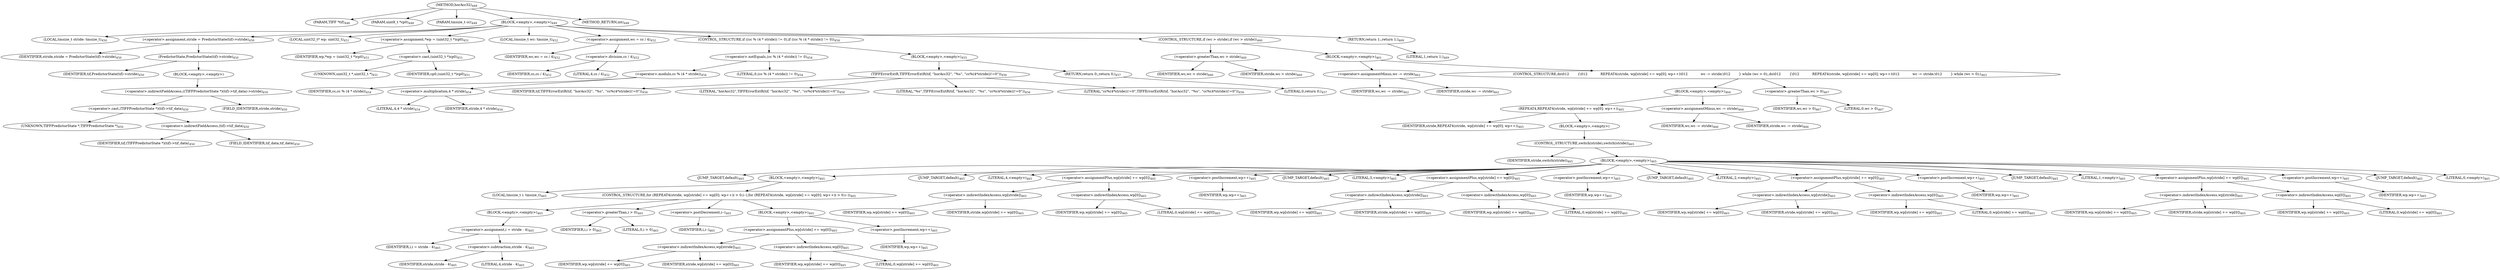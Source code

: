 digraph "horAcc32" {  
"37032" [label = <(METHOD,horAcc32)<SUB>448</SUB>> ]
"37033" [label = <(PARAM,TIFF *tif)<SUB>448</SUB>> ]
"37034" [label = <(PARAM,uint8_t *cp0)<SUB>448</SUB>> ]
"37035" [label = <(PARAM,tmsize_t cc)<SUB>448</SUB>> ]
"37036" [label = <(BLOCK,&lt;empty&gt;,&lt;empty&gt;)<SUB>449</SUB>> ]
"37037" [label = <(LOCAL,tmsize_t stride: tmsize_t)<SUB>450</SUB>> ]
"37038" [label = <(&lt;operator&gt;.assignment,stride = PredictorState(tif)-&gt;stride)<SUB>450</SUB>> ]
"37039" [label = <(IDENTIFIER,stride,stride = PredictorState(tif)-&gt;stride)<SUB>450</SUB>> ]
"37040" [label = <(PredictorState,PredictorState(tif)-&gt;stride)<SUB>450</SUB>> ]
"37041" [label = <(IDENTIFIER,tif,PredictorState(tif)-&gt;stride)<SUB>450</SUB>> ]
"37042" [label = <(BLOCK,&lt;empty&gt;,&lt;empty&gt;)> ]
"37043" [label = <(&lt;operator&gt;.indirectFieldAccess,((TIFFPredictorState *)(tif)-&gt;tif_data)-&gt;stride)<SUB>450</SUB>> ]
"37044" [label = <(&lt;operator&gt;.cast,(TIFFPredictorState *)(tif)-&gt;tif_data)<SUB>450</SUB>> ]
"37045" [label = <(UNKNOWN,TIFFPredictorState *,TIFFPredictorState *)<SUB>450</SUB>> ]
"37046" [label = <(&lt;operator&gt;.indirectFieldAccess,(tif)-&gt;tif_data)<SUB>450</SUB>> ]
"37047" [label = <(IDENTIFIER,tif,(TIFFPredictorState *)(tif)-&gt;tif_data)<SUB>450</SUB>> ]
"37048" [label = <(FIELD_IDENTIFIER,tif_data,tif_data)<SUB>450</SUB>> ]
"37049" [label = <(FIELD_IDENTIFIER,stride,stride)<SUB>450</SUB>> ]
"37050" [label = <(LOCAL,uint32_t* wp: uint32_t)<SUB>451</SUB>> ]
"37051" [label = <(&lt;operator&gt;.assignment,*wp = (uint32_t *)cp0)<SUB>451</SUB>> ]
"37052" [label = <(IDENTIFIER,wp,*wp = (uint32_t *)cp0)<SUB>451</SUB>> ]
"37053" [label = <(&lt;operator&gt;.cast,(uint32_t *)cp0)<SUB>451</SUB>> ]
"37054" [label = <(UNKNOWN,uint32_t *,uint32_t *)<SUB>451</SUB>> ]
"37055" [label = <(IDENTIFIER,cp0,(uint32_t *)cp0)<SUB>451</SUB>> ]
"37056" [label = <(LOCAL,tmsize_t wc: tmsize_t)<SUB>452</SUB>> ]
"37057" [label = <(&lt;operator&gt;.assignment,wc = cc / 4)<SUB>452</SUB>> ]
"37058" [label = <(IDENTIFIER,wc,wc = cc / 4)<SUB>452</SUB>> ]
"37059" [label = <(&lt;operator&gt;.division,cc / 4)<SUB>452</SUB>> ]
"37060" [label = <(IDENTIFIER,cc,cc / 4)<SUB>452</SUB>> ]
"37061" [label = <(LITERAL,4,cc / 4)<SUB>452</SUB>> ]
"37062" [label = <(CONTROL_STRUCTURE,if ((cc % (4 * stride)) != 0),if ((cc % (4 * stride)) != 0))<SUB>454</SUB>> ]
"37063" [label = <(&lt;operator&gt;.notEquals,(cc % (4 * stride)) != 0)<SUB>454</SUB>> ]
"37064" [label = <(&lt;operator&gt;.modulo,cc % (4 * stride))<SUB>454</SUB>> ]
"37065" [label = <(IDENTIFIER,cc,cc % (4 * stride))<SUB>454</SUB>> ]
"37066" [label = <(&lt;operator&gt;.multiplication,4 * stride)<SUB>454</SUB>> ]
"37067" [label = <(LITERAL,4,4 * stride)<SUB>454</SUB>> ]
"37068" [label = <(IDENTIFIER,stride,4 * stride)<SUB>454</SUB>> ]
"37069" [label = <(LITERAL,0,(cc % (4 * stride)) != 0)<SUB>454</SUB>> ]
"37070" [label = <(BLOCK,&lt;empty&gt;,&lt;empty&gt;)<SUB>455</SUB>> ]
"37071" [label = <(TIFFErrorExtR,TIFFErrorExtR(tif, &quot;horAcc32&quot;, &quot;%s&quot;, &quot;cc%(4*stride))!=0&quot;))<SUB>456</SUB>> ]
"37072" [label = <(IDENTIFIER,tif,TIFFErrorExtR(tif, &quot;horAcc32&quot;, &quot;%s&quot;, &quot;cc%(4*stride))!=0&quot;))<SUB>456</SUB>> ]
"37073" [label = <(LITERAL,&quot;horAcc32&quot;,TIFFErrorExtR(tif, &quot;horAcc32&quot;, &quot;%s&quot;, &quot;cc%(4*stride))!=0&quot;))<SUB>456</SUB>> ]
"37074" [label = <(LITERAL,&quot;%s&quot;,TIFFErrorExtR(tif, &quot;horAcc32&quot;, &quot;%s&quot;, &quot;cc%(4*stride))!=0&quot;))<SUB>456</SUB>> ]
"37075" [label = <(LITERAL,&quot;cc%(4*stride))!=0&quot;,TIFFErrorExtR(tif, &quot;horAcc32&quot;, &quot;%s&quot;, &quot;cc%(4*stride))!=0&quot;))<SUB>456</SUB>> ]
"37076" [label = <(RETURN,return 0;,return 0;)<SUB>457</SUB>> ]
"37077" [label = <(LITERAL,0,return 0;)<SUB>457</SUB>> ]
"37078" [label = <(CONTROL_STRUCTURE,if (wc &gt; stride),if (wc &gt; stride))<SUB>460</SUB>> ]
"37079" [label = <(&lt;operator&gt;.greaterThan,wc &gt; stride)<SUB>460</SUB>> ]
"37080" [label = <(IDENTIFIER,wc,wc &gt; stride)<SUB>460</SUB>> ]
"37081" [label = <(IDENTIFIER,stride,wc &gt; stride)<SUB>460</SUB>> ]
"37082" [label = <(BLOCK,&lt;empty&gt;,&lt;empty&gt;)<SUB>461</SUB>> ]
"37083" [label = <(&lt;operator&gt;.assignmentMinus,wc -= stride)<SUB>462</SUB>> ]
"37084" [label = <(IDENTIFIER,wc,wc -= stride)<SUB>462</SUB>> ]
"37085" [label = <(IDENTIFIER,stride,wc -= stride)<SUB>462</SUB>> ]
"37086" [label = <(CONTROL_STRUCTURE,do\012        {\012            REPEAT4(stride, wp[stride] += wp[0]; wp++)\012            wc -= stride;\012        } while (wc &gt; 0);,do\012        {\012            REPEAT4(stride, wp[stride] += wp[0]; wp++)\012            wc -= stride;\012        } while (wc &gt; 0);)<SUB>463</SUB>> ]
"37087" [label = <(BLOCK,&lt;empty&gt;,&lt;empty&gt;)<SUB>464</SUB>> ]
"37088" [label = <(REPEAT4,REPEAT4(stride, wp[stride] += wp[0]; wp++))<SUB>465</SUB>> ]
"37089" [label = <(IDENTIFIER,stride,REPEAT4(stride, wp[stride] += wp[0]; wp++))<SUB>465</SUB>> ]
"37090" [label = <(BLOCK,&lt;empty&gt;,&lt;empty&gt;)> ]
"37091" [label = <(CONTROL_STRUCTURE,switch(stride),switch(stride))<SUB>465</SUB>> ]
"37092" [label = <(IDENTIFIER,stride,switch(stride))<SUB>465</SUB>> ]
"37093" [label = <(BLOCK,&lt;empty&gt;,&lt;empty&gt;)<SUB>465</SUB>> ]
"37094" [label = <(JUMP_TARGET,default)<SUB>465</SUB>> ]
"37095" [label = <(BLOCK,&lt;empty&gt;,&lt;empty&gt;)<SUB>465</SUB>> ]
"37096" [label = <(LOCAL,tmsize_t i: tmsize_t)<SUB>465</SUB>> ]
"37097" [label = <(CONTROL_STRUCTURE,for (REPEAT4(stride, wp[stride] += wp[0]; wp++)i &gt; 0;i--),for (REPEAT4(stride, wp[stride] += wp[0]; wp++)i &gt; 0;i--))<SUB>465</SUB>> ]
"37098" [label = <(BLOCK,&lt;empty&gt;,&lt;empty&gt;)<SUB>465</SUB>> ]
"37099" [label = <(&lt;operator&gt;.assignment,i = stride - 4)<SUB>465</SUB>> ]
"37100" [label = <(IDENTIFIER,i,i = stride - 4)<SUB>465</SUB>> ]
"37101" [label = <(&lt;operator&gt;.subtraction,stride - 4)<SUB>465</SUB>> ]
"37102" [label = <(IDENTIFIER,stride,stride - 4)<SUB>465</SUB>> ]
"37103" [label = <(LITERAL,4,stride - 4)<SUB>465</SUB>> ]
"37104" [label = <(&lt;operator&gt;.greaterThan,i &gt; 0)<SUB>465</SUB>> ]
"37105" [label = <(IDENTIFIER,i,i &gt; 0)<SUB>465</SUB>> ]
"37106" [label = <(LITERAL,0,i &gt; 0)<SUB>465</SUB>> ]
"37107" [label = <(&lt;operator&gt;.postDecrement,i--)<SUB>465</SUB>> ]
"37108" [label = <(IDENTIFIER,i,i--)<SUB>465</SUB>> ]
"37109" [label = <(BLOCK,&lt;empty&gt;,&lt;empty&gt;)<SUB>465</SUB>> ]
"37110" [label = <(&lt;operator&gt;.assignmentPlus,wp[stride] += wp[0])<SUB>465</SUB>> ]
"37111" [label = <(&lt;operator&gt;.indirectIndexAccess,wp[stride])<SUB>465</SUB>> ]
"37112" [label = <(IDENTIFIER,wp,wp[stride] += wp[0])<SUB>465</SUB>> ]
"37113" [label = <(IDENTIFIER,stride,wp[stride] += wp[0])<SUB>465</SUB>> ]
"37114" [label = <(&lt;operator&gt;.indirectIndexAccess,wp[0])<SUB>465</SUB>> ]
"37115" [label = <(IDENTIFIER,wp,wp[stride] += wp[0])<SUB>465</SUB>> ]
"37116" [label = <(LITERAL,0,wp[stride] += wp[0])<SUB>465</SUB>> ]
"37117" [label = <(&lt;operator&gt;.postIncrement,wp++)<SUB>465</SUB>> ]
"37118" [label = <(IDENTIFIER,wp,wp++)<SUB>465</SUB>> ]
"37119" [label = <(JUMP_TARGET,default)<SUB>465</SUB>> ]
"37120" [label = <(LITERAL,4,&lt;empty&gt;)<SUB>465</SUB>> ]
"37121" [label = <(&lt;operator&gt;.assignmentPlus,wp[stride] += wp[0])<SUB>465</SUB>> ]
"37122" [label = <(&lt;operator&gt;.indirectIndexAccess,wp[stride])<SUB>465</SUB>> ]
"37123" [label = <(IDENTIFIER,wp,wp[stride] += wp[0])<SUB>465</SUB>> ]
"37124" [label = <(IDENTIFIER,stride,wp[stride] += wp[0])<SUB>465</SUB>> ]
"37125" [label = <(&lt;operator&gt;.indirectIndexAccess,wp[0])<SUB>465</SUB>> ]
"37126" [label = <(IDENTIFIER,wp,wp[stride] += wp[0])<SUB>465</SUB>> ]
"37127" [label = <(LITERAL,0,wp[stride] += wp[0])<SUB>465</SUB>> ]
"37128" [label = <(&lt;operator&gt;.postIncrement,wp++)<SUB>465</SUB>> ]
"37129" [label = <(IDENTIFIER,wp,wp++)<SUB>465</SUB>> ]
"37130" [label = <(JUMP_TARGET,default)<SUB>465</SUB>> ]
"37131" [label = <(LITERAL,3,&lt;empty&gt;)<SUB>465</SUB>> ]
"37132" [label = <(&lt;operator&gt;.assignmentPlus,wp[stride] += wp[0])<SUB>465</SUB>> ]
"37133" [label = <(&lt;operator&gt;.indirectIndexAccess,wp[stride])<SUB>465</SUB>> ]
"37134" [label = <(IDENTIFIER,wp,wp[stride] += wp[0])<SUB>465</SUB>> ]
"37135" [label = <(IDENTIFIER,stride,wp[stride] += wp[0])<SUB>465</SUB>> ]
"37136" [label = <(&lt;operator&gt;.indirectIndexAccess,wp[0])<SUB>465</SUB>> ]
"37137" [label = <(IDENTIFIER,wp,wp[stride] += wp[0])<SUB>465</SUB>> ]
"37138" [label = <(LITERAL,0,wp[stride] += wp[0])<SUB>465</SUB>> ]
"37139" [label = <(&lt;operator&gt;.postIncrement,wp++)<SUB>465</SUB>> ]
"37140" [label = <(IDENTIFIER,wp,wp++)<SUB>465</SUB>> ]
"37141" [label = <(JUMP_TARGET,default)<SUB>465</SUB>> ]
"37142" [label = <(LITERAL,2,&lt;empty&gt;)<SUB>465</SUB>> ]
"37143" [label = <(&lt;operator&gt;.assignmentPlus,wp[stride] += wp[0])<SUB>465</SUB>> ]
"37144" [label = <(&lt;operator&gt;.indirectIndexAccess,wp[stride])<SUB>465</SUB>> ]
"37145" [label = <(IDENTIFIER,wp,wp[stride] += wp[0])<SUB>465</SUB>> ]
"37146" [label = <(IDENTIFIER,stride,wp[stride] += wp[0])<SUB>465</SUB>> ]
"37147" [label = <(&lt;operator&gt;.indirectIndexAccess,wp[0])<SUB>465</SUB>> ]
"37148" [label = <(IDENTIFIER,wp,wp[stride] += wp[0])<SUB>465</SUB>> ]
"37149" [label = <(LITERAL,0,wp[stride] += wp[0])<SUB>465</SUB>> ]
"37150" [label = <(&lt;operator&gt;.postIncrement,wp++)<SUB>465</SUB>> ]
"37151" [label = <(IDENTIFIER,wp,wp++)<SUB>465</SUB>> ]
"37152" [label = <(JUMP_TARGET,default)<SUB>465</SUB>> ]
"37153" [label = <(LITERAL,1,&lt;empty&gt;)<SUB>465</SUB>> ]
"37154" [label = <(&lt;operator&gt;.assignmentPlus,wp[stride] += wp[0])<SUB>465</SUB>> ]
"37155" [label = <(&lt;operator&gt;.indirectIndexAccess,wp[stride])<SUB>465</SUB>> ]
"37156" [label = <(IDENTIFIER,wp,wp[stride] += wp[0])<SUB>465</SUB>> ]
"37157" [label = <(IDENTIFIER,stride,wp[stride] += wp[0])<SUB>465</SUB>> ]
"37158" [label = <(&lt;operator&gt;.indirectIndexAccess,wp[0])<SUB>465</SUB>> ]
"37159" [label = <(IDENTIFIER,wp,wp[stride] += wp[0])<SUB>465</SUB>> ]
"37160" [label = <(LITERAL,0,wp[stride] += wp[0])<SUB>465</SUB>> ]
"37161" [label = <(&lt;operator&gt;.postIncrement,wp++)<SUB>465</SUB>> ]
"37162" [label = <(IDENTIFIER,wp,wp++)<SUB>465</SUB>> ]
"37163" [label = <(JUMP_TARGET,default)<SUB>465</SUB>> ]
"37164" [label = <(LITERAL,0,&lt;empty&gt;)<SUB>465</SUB>> ]
"37165" [label = <(&lt;operator&gt;.assignmentMinus,wc -= stride)<SUB>466</SUB>> ]
"37166" [label = <(IDENTIFIER,wc,wc -= stride)<SUB>466</SUB>> ]
"37167" [label = <(IDENTIFIER,stride,wc -= stride)<SUB>466</SUB>> ]
"37168" [label = <(&lt;operator&gt;.greaterThan,wc &gt; 0)<SUB>467</SUB>> ]
"37169" [label = <(IDENTIFIER,wc,wc &gt; 0)<SUB>467</SUB>> ]
"37170" [label = <(LITERAL,0,wc &gt; 0)<SUB>467</SUB>> ]
"37171" [label = <(RETURN,return 1;,return 1;)<SUB>469</SUB>> ]
"37172" [label = <(LITERAL,1,return 1;)<SUB>469</SUB>> ]
"37173" [label = <(METHOD_RETURN,int)<SUB>448</SUB>> ]
  "37032" -> "37033" 
  "37032" -> "37034" 
  "37032" -> "37035" 
  "37032" -> "37036" 
  "37032" -> "37173" 
  "37036" -> "37037" 
  "37036" -> "37038" 
  "37036" -> "37050" 
  "37036" -> "37051" 
  "37036" -> "37056" 
  "37036" -> "37057" 
  "37036" -> "37062" 
  "37036" -> "37078" 
  "37036" -> "37171" 
  "37038" -> "37039" 
  "37038" -> "37040" 
  "37040" -> "37041" 
  "37040" -> "37042" 
  "37042" -> "37043" 
  "37043" -> "37044" 
  "37043" -> "37049" 
  "37044" -> "37045" 
  "37044" -> "37046" 
  "37046" -> "37047" 
  "37046" -> "37048" 
  "37051" -> "37052" 
  "37051" -> "37053" 
  "37053" -> "37054" 
  "37053" -> "37055" 
  "37057" -> "37058" 
  "37057" -> "37059" 
  "37059" -> "37060" 
  "37059" -> "37061" 
  "37062" -> "37063" 
  "37062" -> "37070" 
  "37063" -> "37064" 
  "37063" -> "37069" 
  "37064" -> "37065" 
  "37064" -> "37066" 
  "37066" -> "37067" 
  "37066" -> "37068" 
  "37070" -> "37071" 
  "37070" -> "37076" 
  "37071" -> "37072" 
  "37071" -> "37073" 
  "37071" -> "37074" 
  "37071" -> "37075" 
  "37076" -> "37077" 
  "37078" -> "37079" 
  "37078" -> "37082" 
  "37079" -> "37080" 
  "37079" -> "37081" 
  "37082" -> "37083" 
  "37082" -> "37086" 
  "37083" -> "37084" 
  "37083" -> "37085" 
  "37086" -> "37087" 
  "37086" -> "37168" 
  "37087" -> "37088" 
  "37087" -> "37165" 
  "37088" -> "37089" 
  "37088" -> "37090" 
  "37090" -> "37091" 
  "37091" -> "37092" 
  "37091" -> "37093" 
  "37093" -> "37094" 
  "37093" -> "37095" 
  "37093" -> "37119" 
  "37093" -> "37120" 
  "37093" -> "37121" 
  "37093" -> "37128" 
  "37093" -> "37130" 
  "37093" -> "37131" 
  "37093" -> "37132" 
  "37093" -> "37139" 
  "37093" -> "37141" 
  "37093" -> "37142" 
  "37093" -> "37143" 
  "37093" -> "37150" 
  "37093" -> "37152" 
  "37093" -> "37153" 
  "37093" -> "37154" 
  "37093" -> "37161" 
  "37093" -> "37163" 
  "37093" -> "37164" 
  "37095" -> "37096" 
  "37095" -> "37097" 
  "37097" -> "37098" 
  "37097" -> "37104" 
  "37097" -> "37107" 
  "37097" -> "37109" 
  "37098" -> "37099" 
  "37099" -> "37100" 
  "37099" -> "37101" 
  "37101" -> "37102" 
  "37101" -> "37103" 
  "37104" -> "37105" 
  "37104" -> "37106" 
  "37107" -> "37108" 
  "37109" -> "37110" 
  "37109" -> "37117" 
  "37110" -> "37111" 
  "37110" -> "37114" 
  "37111" -> "37112" 
  "37111" -> "37113" 
  "37114" -> "37115" 
  "37114" -> "37116" 
  "37117" -> "37118" 
  "37121" -> "37122" 
  "37121" -> "37125" 
  "37122" -> "37123" 
  "37122" -> "37124" 
  "37125" -> "37126" 
  "37125" -> "37127" 
  "37128" -> "37129" 
  "37132" -> "37133" 
  "37132" -> "37136" 
  "37133" -> "37134" 
  "37133" -> "37135" 
  "37136" -> "37137" 
  "37136" -> "37138" 
  "37139" -> "37140" 
  "37143" -> "37144" 
  "37143" -> "37147" 
  "37144" -> "37145" 
  "37144" -> "37146" 
  "37147" -> "37148" 
  "37147" -> "37149" 
  "37150" -> "37151" 
  "37154" -> "37155" 
  "37154" -> "37158" 
  "37155" -> "37156" 
  "37155" -> "37157" 
  "37158" -> "37159" 
  "37158" -> "37160" 
  "37161" -> "37162" 
  "37165" -> "37166" 
  "37165" -> "37167" 
  "37168" -> "37169" 
  "37168" -> "37170" 
  "37171" -> "37172" 
}
